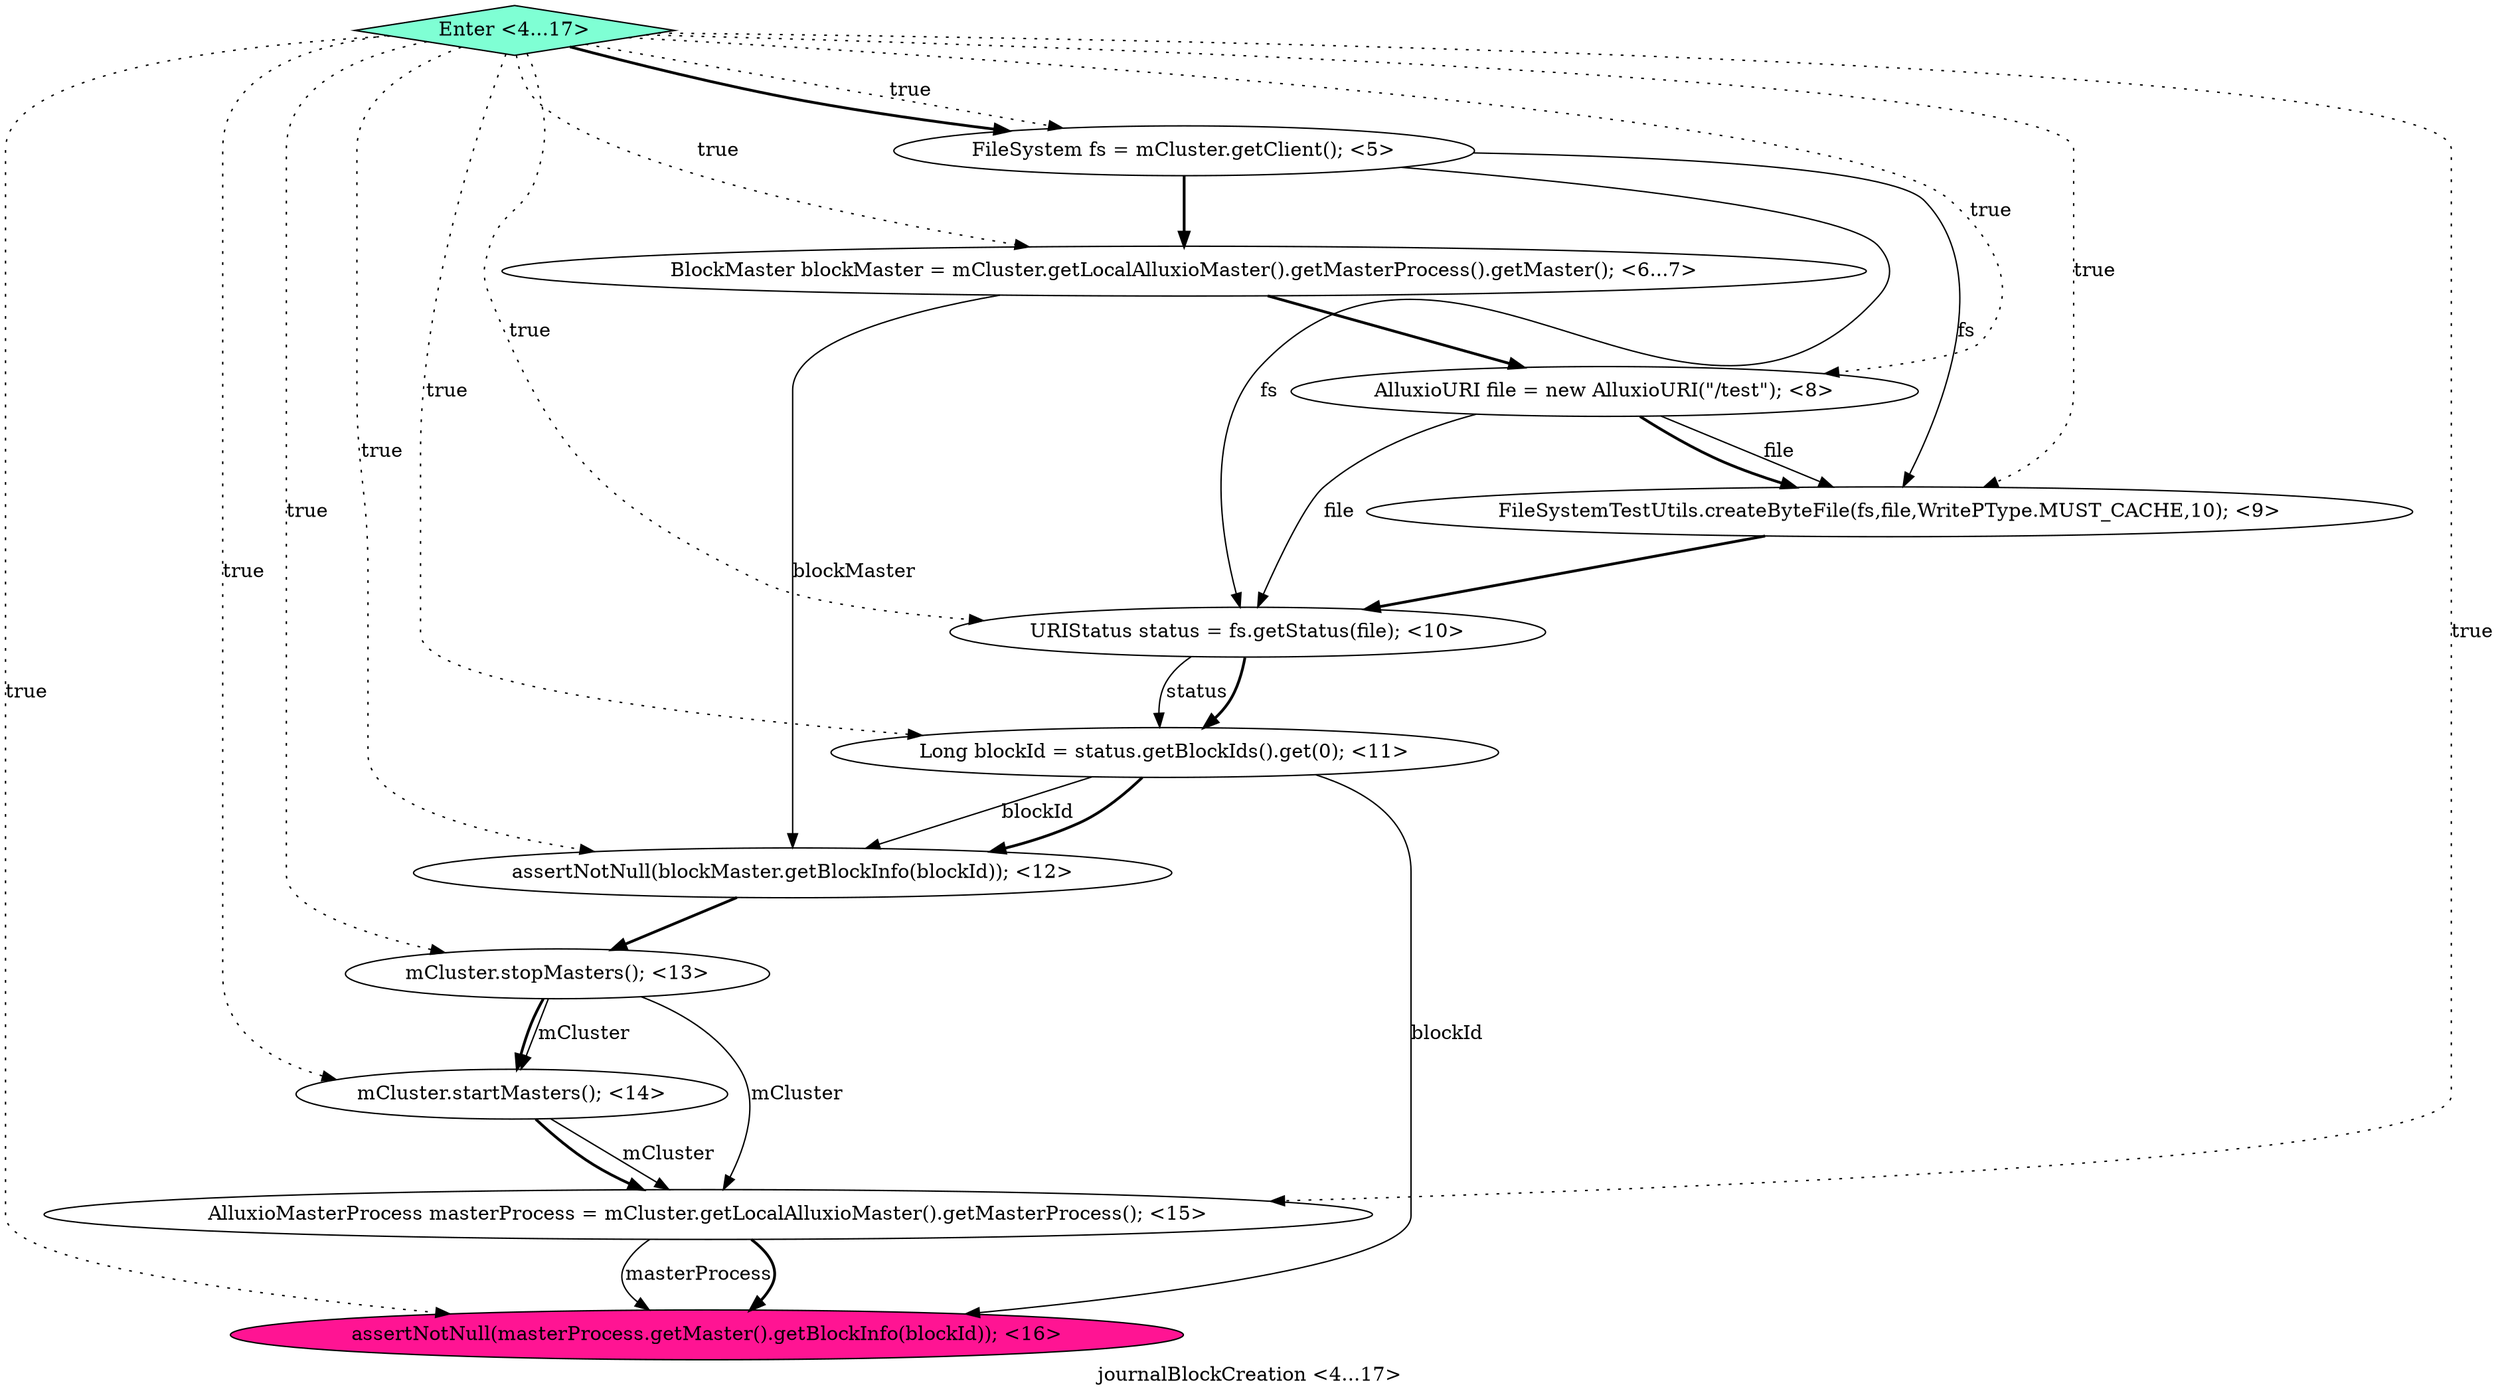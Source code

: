 digraph PDG {
label = "journalBlockCreation <4...17>";
0.4 [style = filled, label = "URIStatus status = fs.getStatus(file); <10>", fillcolor = white, shape = ellipse];
0.11 [style = filled, label = "Enter <4...17>", fillcolor = aquamarine, shape = diamond];
0.1 [style = filled, label = "BlockMaster blockMaster = mCluster.getLocalAlluxioMaster().getMasterProcess().getMaster(); <6...7>", fillcolor = white, shape = ellipse];
0.0 [style = filled, label = "FileSystem fs = mCluster.getClient(); <5>", fillcolor = white, shape = ellipse];
0.6 [style = filled, label = "assertNotNull(blockMaster.getBlockInfo(blockId)); <12>", fillcolor = white, shape = ellipse];
0.9 [style = filled, label = "AlluxioMasterProcess masterProcess = mCluster.getLocalAlluxioMaster().getMasterProcess(); <15>", fillcolor = white, shape = ellipse];
0.5 [style = filled, label = "Long blockId = status.getBlockIds().get(0); <11>", fillcolor = white, shape = ellipse];
0.10 [style = filled, label = "assertNotNull(masterProcess.getMaster().getBlockInfo(blockId)); <16>", fillcolor = deeppink, shape = ellipse];
0.3 [style = filled, label = "FileSystemTestUtils.createByteFile(fs,file,WritePType.MUST_CACHE,10); <9>", fillcolor = white, shape = ellipse];
0.7 [style = filled, label = "mCluster.stopMasters(); <13>", fillcolor = white, shape = ellipse];
0.2 [style = filled, label = "AlluxioURI file = new AlluxioURI(\"/test\"); <8>", fillcolor = white, shape = ellipse];
0.8 [style = filled, label = "mCluster.startMasters(); <14>", fillcolor = white, shape = ellipse];
0.0 -> 0.1 [style = bold, label=""];
0.0 -> 0.3 [style = solid, label="fs"];
0.0 -> 0.4 [style = solid, label="fs"];
0.1 -> 0.2 [style = bold, label=""];
0.1 -> 0.6 [style = solid, label="blockMaster"];
0.2 -> 0.3 [style = solid, label="file"];
0.2 -> 0.3 [style = bold, label=""];
0.2 -> 0.4 [style = solid, label="file"];
0.3 -> 0.4 [style = bold, label=""];
0.4 -> 0.5 [style = solid, label="status"];
0.4 -> 0.5 [style = bold, label=""];
0.5 -> 0.6 [style = solid, label="blockId"];
0.5 -> 0.6 [style = bold, label=""];
0.5 -> 0.10 [style = solid, label="blockId"];
0.6 -> 0.7 [style = bold, label=""];
0.7 -> 0.8 [style = solid, label="mCluster"];
0.7 -> 0.8 [style = bold, label=""];
0.7 -> 0.9 [style = solid, label="mCluster"];
0.8 -> 0.9 [style = solid, label="mCluster"];
0.8 -> 0.9 [style = bold, label=""];
0.9 -> 0.10 [style = solid, label="masterProcess"];
0.9 -> 0.10 [style = bold, label=""];
0.11 -> 0.0 [style = dotted, label="true"];
0.11 -> 0.0 [style = bold, label=""];
0.11 -> 0.1 [style = dotted, label="true"];
0.11 -> 0.2 [style = dotted, label="true"];
0.11 -> 0.3 [style = dotted, label="true"];
0.11 -> 0.4 [style = dotted, label="true"];
0.11 -> 0.5 [style = dotted, label="true"];
0.11 -> 0.6 [style = dotted, label="true"];
0.11 -> 0.7 [style = dotted, label="true"];
0.11 -> 0.8 [style = dotted, label="true"];
0.11 -> 0.9 [style = dotted, label="true"];
0.11 -> 0.10 [style = dotted, label="true"];
}
